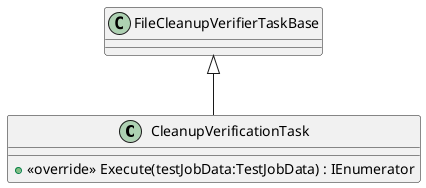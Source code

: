 @startuml
class CleanupVerificationTask {
    + <<override>> Execute(testJobData:TestJobData) : IEnumerator
}
FileCleanupVerifierTaskBase <|-- CleanupVerificationTask
@enduml

